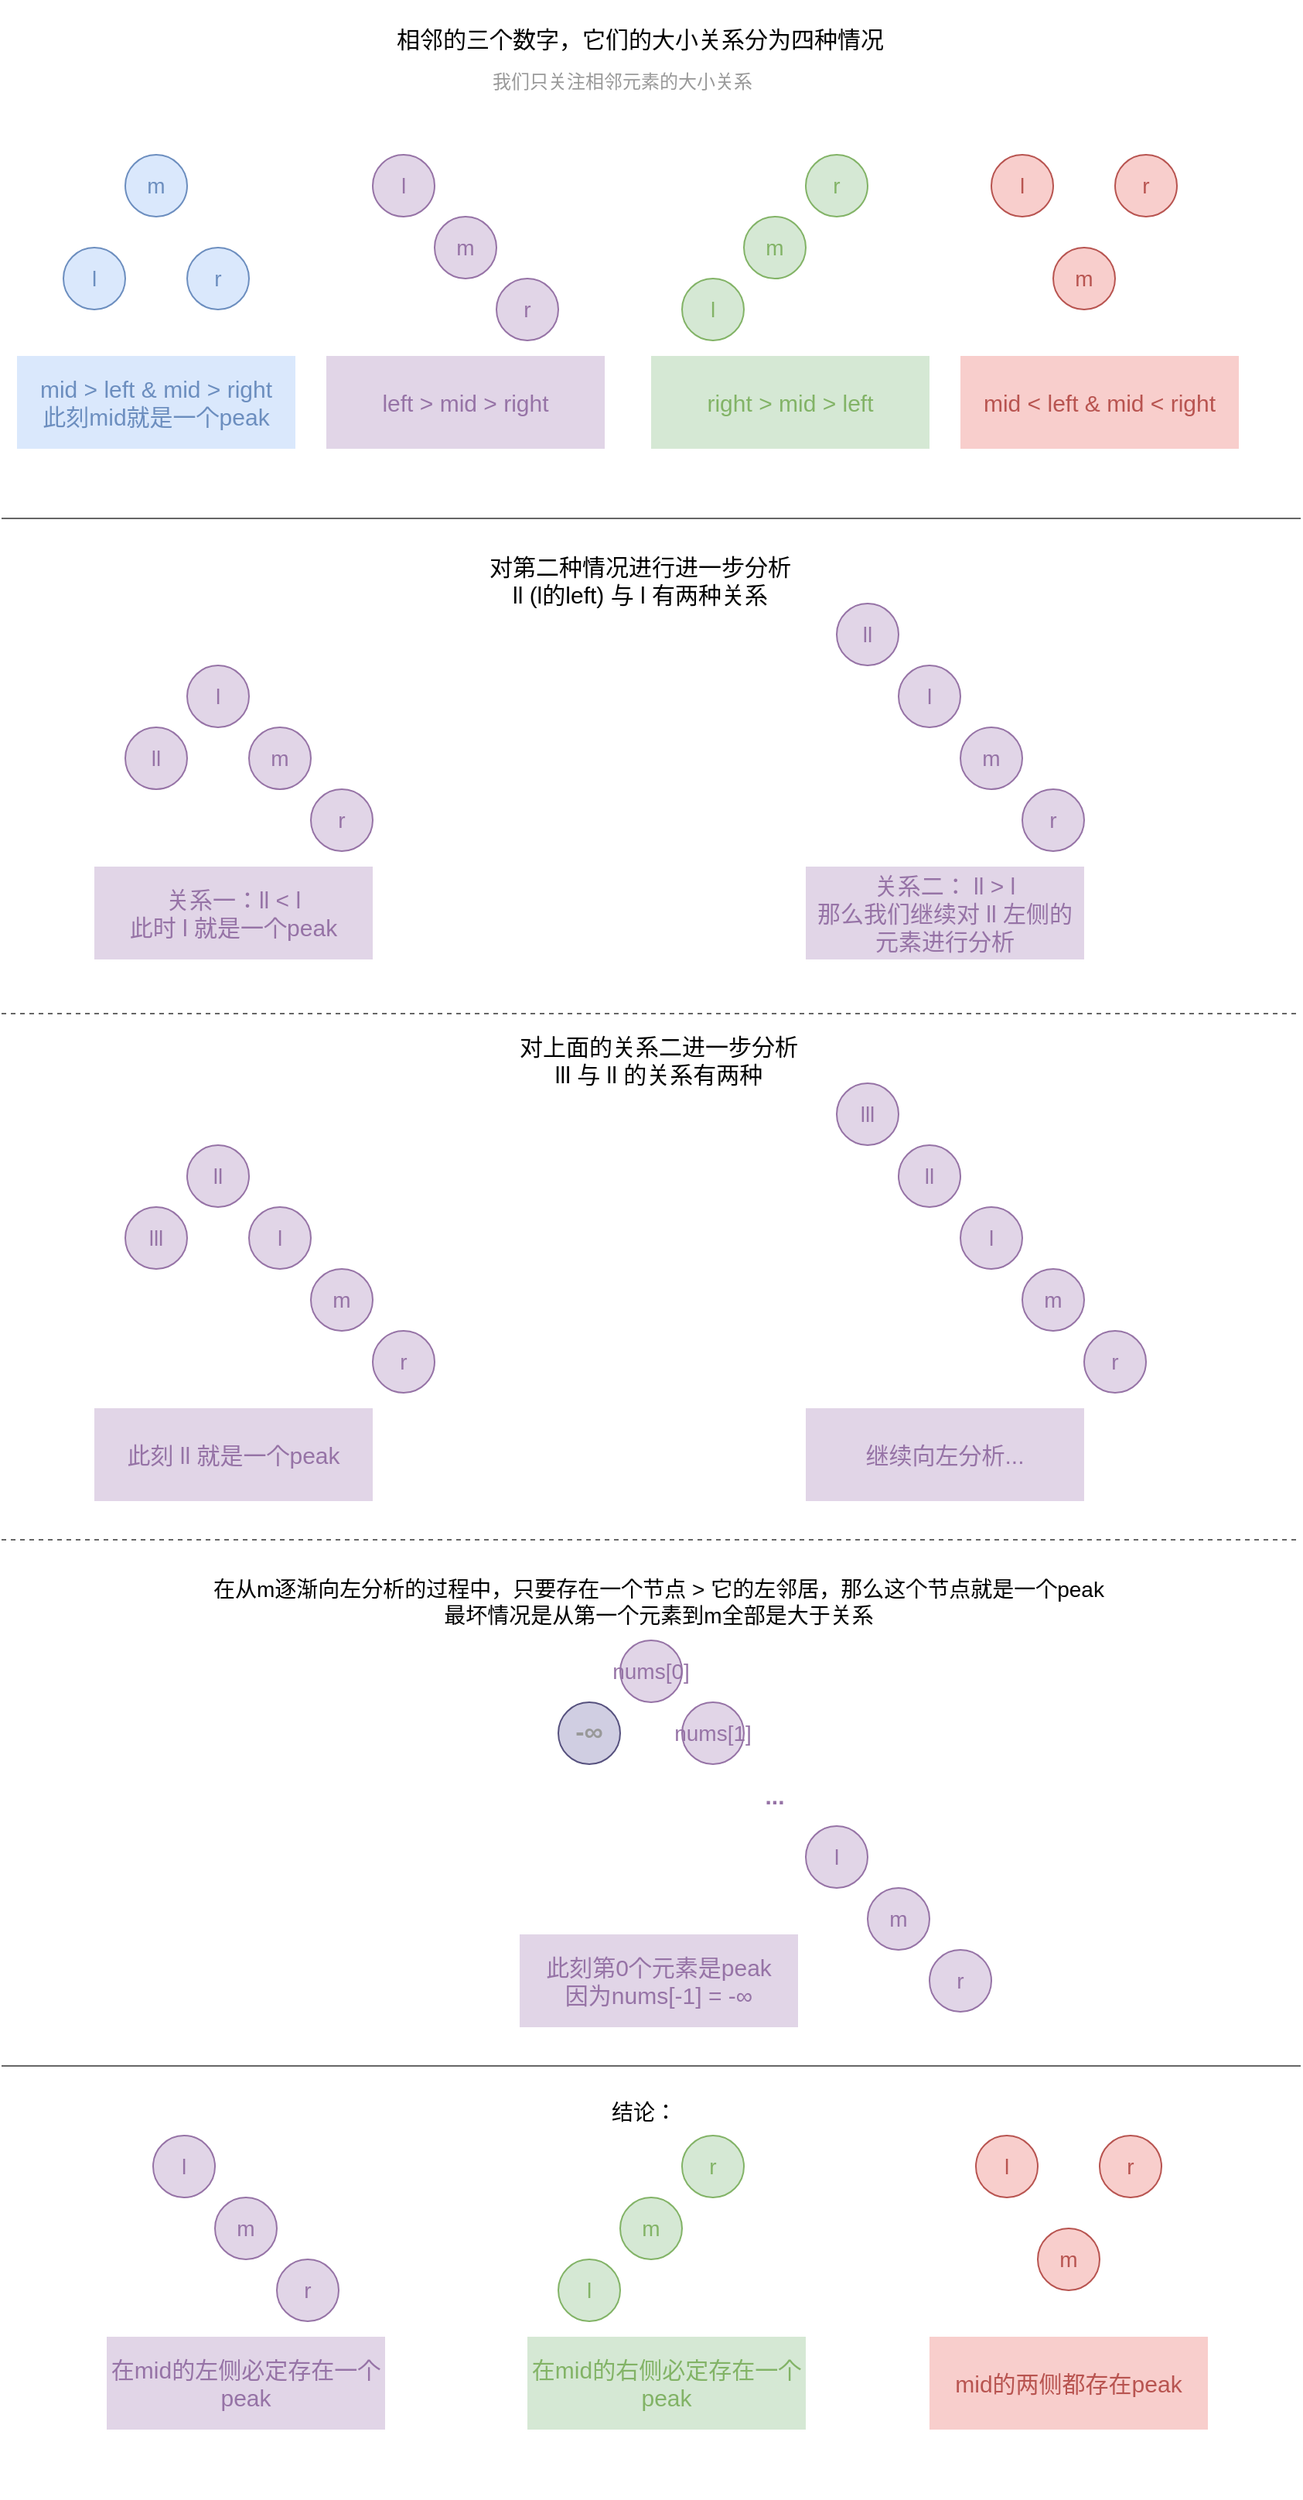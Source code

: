 <mxfile>
    <diagram name="Page-1" id="n2a1vAMLf4t_mCWJdyhl">
        <mxGraphModel dx="1020" dy="585" grid="0" gridSize="10" guides="1" tooltips="1" connect="1" arrows="1" fold="1" page="0" pageScale="1" pageWidth="850" pageHeight="1100" background="#ffffff" math="0" shadow="0">
            <root>
                <mxCell id="0"/>
                <mxCell id="1" parent="0"/>
                <mxCell id="FQvKzr6Gb9Vi9thFy315-1" value="m" style="ellipse;whiteSpace=wrap;html=1;aspect=fixed;fillColor=#dae8fc;strokeColor=#6c8ebf;fontSize=14;fontColor=#6C8EBF;" parent="1" vertex="1">
                    <mxGeometry x="80" y="120" width="40" height="40" as="geometry"/>
                </mxCell>
                <mxCell id="FQvKzr6Gb9Vi9thFy315-3" value="l" style="ellipse;whiteSpace=wrap;html=1;aspect=fixed;fillColor=#dae8fc;strokeColor=#6c8ebf;fontSize=14;fontColor=#6C8EBF;" parent="1" vertex="1">
                    <mxGeometry x="40" y="180" width="40" height="40" as="geometry"/>
                </mxCell>
                <mxCell id="FQvKzr6Gb9Vi9thFy315-4" value="r" style="ellipse;whiteSpace=wrap;html=1;aspect=fixed;fillColor=#dae8fc;strokeColor=#6c8ebf;fontSize=14;fontColor=#6C8EBF;" parent="1" vertex="1">
                    <mxGeometry x="120" y="180" width="40" height="40" as="geometry"/>
                </mxCell>
                <mxCell id="FQvKzr6Gb9Vi9thFy315-5" value="r" style="ellipse;whiteSpace=wrap;html=1;aspect=fixed;fillColor=#d5e8d4;strokeColor=#82b366;fontSize=14;fontColor=#82B366;" parent="1" vertex="1">
                    <mxGeometry x="520" y="120" width="40" height="40" as="geometry"/>
                </mxCell>
                <mxCell id="FQvKzr6Gb9Vi9thFy315-6" value="m" style="ellipse;whiteSpace=wrap;html=1;aspect=fixed;fillColor=#d5e8d4;strokeColor=#82b366;fontSize=14;fontColor=#82B366;" parent="1" vertex="1">
                    <mxGeometry x="480" y="160" width="40" height="40" as="geometry"/>
                </mxCell>
                <mxCell id="FQvKzr6Gb9Vi9thFy315-7" value="l" style="ellipse;whiteSpace=wrap;html=1;aspect=fixed;fillColor=#d5e8d4;strokeColor=#82b366;fontSize=14;fontColor=#82B366;" parent="1" vertex="1">
                    <mxGeometry x="440" y="200" width="40" height="40" as="geometry"/>
                </mxCell>
                <mxCell id="FQvKzr6Gb9Vi9thFy315-8" value="l" style="ellipse;whiteSpace=wrap;html=1;aspect=fixed;fillColor=#e1d5e7;strokeColor=#9673a6;fontSize=14;fontColor=#9673A6;" parent="1" vertex="1">
                    <mxGeometry x="240" y="120" width="40" height="40" as="geometry"/>
                </mxCell>
                <mxCell id="FQvKzr6Gb9Vi9thFy315-9" value="m" style="ellipse;whiteSpace=wrap;html=1;aspect=fixed;fillColor=#e1d5e7;strokeColor=#9673a6;fontSize=14;fontColor=#9673A6;" parent="1" vertex="1">
                    <mxGeometry x="280" y="160" width="40" height="40" as="geometry"/>
                </mxCell>
                <mxCell id="FQvKzr6Gb9Vi9thFy315-10" value="r" style="ellipse;whiteSpace=wrap;html=1;aspect=fixed;fillColor=#e1d5e7;strokeColor=#9673a6;fontSize=14;fontColor=#9673A6;" parent="1" vertex="1">
                    <mxGeometry x="320" y="200" width="40" height="40" as="geometry"/>
                </mxCell>
                <mxCell id="FQvKzr6Gb9Vi9thFy315-11" value="m" style="ellipse;whiteSpace=wrap;html=1;aspect=fixed;fillColor=#f8cecc;strokeColor=#b85450;fontSize=14;fontColor=#B85450;" parent="1" vertex="1">
                    <mxGeometry x="680" y="180" width="40" height="40" as="geometry"/>
                </mxCell>
                <mxCell id="FQvKzr6Gb9Vi9thFy315-12" value="l" style="ellipse;whiteSpace=wrap;html=1;aspect=fixed;fillColor=#f8cecc;strokeColor=#b85450;fontSize=14;fontColor=#B85450;" parent="1" vertex="1">
                    <mxGeometry x="640" y="120" width="40" height="40" as="geometry"/>
                </mxCell>
                <mxCell id="FQvKzr6Gb9Vi9thFy315-13" value="r" style="ellipse;whiteSpace=wrap;html=1;aspect=fixed;fillColor=#f8cecc;strokeColor=#b85450;fontSize=14;fontColor=#B85450;" parent="1" vertex="1">
                    <mxGeometry x="720" y="120" width="40" height="40" as="geometry"/>
                </mxCell>
                <mxCell id="FQvKzr6Gb9Vi9thFy315-14" value="相邻的三个数字，它们的大小关系分为四种情况" style="text;html=1;align=center;verticalAlign=middle;whiteSpace=wrap;rounded=0;fontSize=15;" parent="1" vertex="1">
                    <mxGeometry x="248" y="20" width="330" height="50" as="geometry"/>
                </mxCell>
                <mxCell id="FQvKzr6Gb9Vi9thFy315-15" value="mid &amp;gt; left &amp;amp;&amp;nbsp;&lt;span style=&quot;background-color: initial;&quot;&gt;mid &amp;gt; right&lt;/span&gt;&lt;div&gt;&lt;div style=&quot;font-size: 15px;&quot;&gt;此刻mid就是一个peak&lt;/div&gt;&lt;/div&gt;" style="text;html=1;align=center;verticalAlign=middle;whiteSpace=wrap;rounded=0;fontSize=15;fillColor=#dae8fc;strokeColor=none;fontColor=#6C8EBF;spacingTop=0;" parent="1" vertex="1">
                    <mxGeometry x="10" y="250" width="180" height="60" as="geometry"/>
                </mxCell>
                <mxCell id="FQvKzr6Gb9Vi9thFy315-16" value="left &amp;gt; mid &amp;gt; right" style="text;html=1;align=center;verticalAlign=middle;whiteSpace=wrap;rounded=0;fontSize=15;fillColor=#e1d5e7;strokeColor=none;spacingTop=0;fontColor=#9673A6;" parent="1" vertex="1">
                    <mxGeometry x="210" y="250" width="180" height="60" as="geometry"/>
                </mxCell>
                <mxCell id="FQvKzr6Gb9Vi9thFy315-17" value="right &amp;gt; mid &amp;gt; left" style="text;html=1;align=center;verticalAlign=middle;whiteSpace=wrap;rounded=0;fontSize=15;fillColor=#d5e8d4;strokeColor=none;spacingTop=0;fontColor=#82B366;" parent="1" vertex="1">
                    <mxGeometry x="420" y="250" width="180" height="60" as="geometry"/>
                </mxCell>
                <mxCell id="FQvKzr6Gb9Vi9thFy315-18" value="mid &amp;lt; left &amp;amp; mid &amp;lt; right" style="text;html=1;align=center;verticalAlign=middle;whiteSpace=wrap;rounded=0;fontSize=15;fillColor=#f8cecc;strokeColor=none;spacingTop=0;fontColor=#B85450;" parent="1" vertex="1">
                    <mxGeometry x="620" y="250" width="180" height="60" as="geometry"/>
                </mxCell>
                <mxCell id="FQvKzr6Gb9Vi9thFy315-19" value="" style="line;strokeWidth=1;html=1;perimeter=backbonePerimeter;points=[];outlineConnect=0;fillColor=#f5f5f5;fontColor=#333333;strokeColor=#666666;" parent="1" vertex="1">
                    <mxGeometry y="350" width="840" height="10" as="geometry"/>
                </mxCell>
                <mxCell id="FQvKzr6Gb9Vi9thFy315-20" value="对第二种情况进行进一步分析&lt;div&gt;ll (l的left) 与 l 有两种关系&lt;/div&gt;" style="text;html=1;align=center;verticalAlign=middle;whiteSpace=wrap;rounded=0;fontSize=15;" parent="1" vertex="1">
                    <mxGeometry x="248" y="370" width="330" height="50" as="geometry"/>
                </mxCell>
                <mxCell id="FQvKzr6Gb9Vi9thFy315-24" value="l" style="ellipse;whiteSpace=wrap;html=1;aspect=fixed;fillColor=#e1d5e7;strokeColor=#9673a6;fontSize=14;fontColor=#9673A6;" parent="1" vertex="1">
                    <mxGeometry x="120" y="450" width="40" height="40" as="geometry"/>
                </mxCell>
                <mxCell id="FQvKzr6Gb9Vi9thFy315-25" value="m" style="ellipse;whiteSpace=wrap;html=1;aspect=fixed;fillColor=#e1d5e7;strokeColor=#9673a6;fontSize=14;fontColor=#9673A6;" parent="1" vertex="1">
                    <mxGeometry x="160" y="490" width="40" height="40" as="geometry"/>
                </mxCell>
                <mxCell id="FQvKzr6Gb9Vi9thFy315-26" value="r" style="ellipse;whiteSpace=wrap;html=1;aspect=fixed;fillColor=#e1d5e7;strokeColor=#9673a6;fontSize=14;fontColor=#9673A6;" parent="1" vertex="1">
                    <mxGeometry x="200" y="530" width="40" height="40" as="geometry"/>
                </mxCell>
                <mxCell id="FQvKzr6Gb9Vi9thFy315-27" value="ll" style="ellipse;whiteSpace=wrap;html=1;aspect=fixed;fillColor=#e1d5e7;strokeColor=#9673a6;fontSize=14;fontColor=#9673A6;" parent="1" vertex="1">
                    <mxGeometry x="80" y="490" width="40" height="40" as="geometry"/>
                </mxCell>
                <mxCell id="FQvKzr6Gb9Vi9thFy315-29" value="关系一：ll &amp;lt; l&lt;div&gt;此时 l 就是一个peak&lt;/div&gt;" style="text;html=1;align=center;verticalAlign=middle;whiteSpace=wrap;rounded=0;fontSize=15;fillColor=#e1d5e7;strokeColor=none;spacingTop=0;fontColor=#9673A6;" parent="1" vertex="1">
                    <mxGeometry x="60" y="580" width="180" height="60" as="geometry"/>
                </mxCell>
                <mxCell id="FQvKzr6Gb9Vi9thFy315-36" value="l" style="ellipse;whiteSpace=wrap;html=1;aspect=fixed;fillColor=#e1d5e7;strokeColor=#9673a6;fontSize=14;fontColor=#9673A6;" parent="1" vertex="1">
                    <mxGeometry x="580" y="450" width="40" height="40" as="geometry"/>
                </mxCell>
                <mxCell id="FQvKzr6Gb9Vi9thFy315-37" value="m" style="ellipse;whiteSpace=wrap;html=1;aspect=fixed;fillColor=#e1d5e7;strokeColor=#9673a6;fontSize=14;fontColor=#9673A6;" parent="1" vertex="1">
                    <mxGeometry x="620" y="490" width="40" height="40" as="geometry"/>
                </mxCell>
                <mxCell id="FQvKzr6Gb9Vi9thFy315-38" value="r" style="ellipse;whiteSpace=wrap;html=1;aspect=fixed;fillColor=#e1d5e7;strokeColor=#9673a6;fontSize=14;fontColor=#9673A6;" parent="1" vertex="1">
                    <mxGeometry x="660" y="530" width="40" height="40" as="geometry"/>
                </mxCell>
                <mxCell id="FQvKzr6Gb9Vi9thFy315-39" value="ll" style="ellipse;whiteSpace=wrap;html=1;aspect=fixed;fillColor=#e1d5e7;strokeColor=#9673a6;fontSize=14;fontColor=#9673A6;" parent="1" vertex="1">
                    <mxGeometry x="540" y="410" width="40" height="40" as="geometry"/>
                </mxCell>
                <mxCell id="FQvKzr6Gb9Vi9thFy315-40" value="关系二： ll &amp;gt; l&lt;div&gt;那么我们继续对 ll 左侧的元素进行分析&lt;/div&gt;" style="text;html=1;align=center;verticalAlign=middle;whiteSpace=wrap;rounded=0;fontSize=15;fillColor=#e1d5e7;strokeColor=none;spacingTop=0;fontColor=#9673A6;" parent="1" vertex="1">
                    <mxGeometry x="520" y="580" width="180" height="60" as="geometry"/>
                </mxCell>
                <mxCell id="FQvKzr6Gb9Vi9thFy315-41" value="" style="line;strokeWidth=1;html=1;perimeter=backbonePerimeter;points=[];outlineConnect=0;fillColor=#f5f5f5;fontColor=#333333;strokeColor=#666666;dashed=1;" parent="1" vertex="1">
                    <mxGeometry y="670" width="840" height="10" as="geometry"/>
                </mxCell>
                <mxCell id="FQvKzr6Gb9Vi9thFy315-42" value="对上面的关系二进一步分析&lt;div&gt;lll 与 ll 的关系有两种&lt;/div&gt;" style="text;html=1;align=center;verticalAlign=middle;whiteSpace=wrap;rounded=0;fontSize=15;" parent="1" vertex="1">
                    <mxGeometry x="260" y="680" width="330" height="50" as="geometry"/>
                </mxCell>
                <mxCell id="FQvKzr6Gb9Vi9thFy315-43" value="l" style="ellipse;whiteSpace=wrap;html=1;aspect=fixed;fillColor=#e1d5e7;strokeColor=#9673a6;fontSize=14;fontColor=#9673A6;" parent="1" vertex="1">
                    <mxGeometry x="160" y="800" width="40" height="40" as="geometry"/>
                </mxCell>
                <mxCell id="FQvKzr6Gb9Vi9thFy315-44" value="m" style="ellipse;whiteSpace=wrap;html=1;aspect=fixed;fillColor=#e1d5e7;strokeColor=#9673a6;fontSize=14;fontColor=#9673A6;" parent="1" vertex="1">
                    <mxGeometry x="200" y="840" width="40" height="40" as="geometry"/>
                </mxCell>
                <mxCell id="FQvKzr6Gb9Vi9thFy315-45" value="r" style="ellipse;whiteSpace=wrap;html=1;aspect=fixed;fillColor=#e1d5e7;strokeColor=#9673a6;fontSize=14;fontColor=#9673A6;" parent="1" vertex="1">
                    <mxGeometry x="240" y="880" width="40" height="40" as="geometry"/>
                </mxCell>
                <mxCell id="FQvKzr6Gb9Vi9thFy315-46" value="ll" style="ellipse;whiteSpace=wrap;html=1;aspect=fixed;fillColor=#e1d5e7;strokeColor=#9673a6;fontSize=14;fontColor=#9673A6;" parent="1" vertex="1">
                    <mxGeometry x="120" y="760" width="40" height="40" as="geometry"/>
                </mxCell>
                <mxCell id="FQvKzr6Gb9Vi9thFy315-47" value="lll" style="ellipse;whiteSpace=wrap;html=1;aspect=fixed;fillColor=#e1d5e7;strokeColor=#9673a6;fontSize=14;fontColor=#9673A6;" parent="1" vertex="1">
                    <mxGeometry x="80" y="800" width="40" height="40" as="geometry"/>
                </mxCell>
                <mxCell id="FQvKzr6Gb9Vi9thFy315-48" value="此刻 ll 就是一个peak" style="text;html=1;align=center;verticalAlign=middle;whiteSpace=wrap;rounded=0;fontSize=15;fillColor=#e1d5e7;strokeColor=none;spacingTop=0;fontColor=#9673A6;" parent="1" vertex="1">
                    <mxGeometry x="60" y="930" width="180" height="60" as="geometry"/>
                </mxCell>
                <mxCell id="FQvKzr6Gb9Vi9thFy315-50" value="l" style="ellipse;whiteSpace=wrap;html=1;aspect=fixed;fillColor=#e1d5e7;strokeColor=#9673a6;fontSize=14;fontColor=#9673A6;" parent="1" vertex="1">
                    <mxGeometry x="620" y="800" width="40" height="40" as="geometry"/>
                </mxCell>
                <mxCell id="FQvKzr6Gb9Vi9thFy315-51" value="m" style="ellipse;whiteSpace=wrap;html=1;aspect=fixed;fillColor=#e1d5e7;strokeColor=#9673a6;fontSize=14;fontColor=#9673A6;" parent="1" vertex="1">
                    <mxGeometry x="660" y="840" width="40" height="40" as="geometry"/>
                </mxCell>
                <mxCell id="FQvKzr6Gb9Vi9thFy315-52" value="r" style="ellipse;whiteSpace=wrap;html=1;aspect=fixed;fillColor=#e1d5e7;strokeColor=#9673a6;fontSize=14;fontColor=#9673A6;" parent="1" vertex="1">
                    <mxGeometry x="700" y="880" width="40" height="40" as="geometry"/>
                </mxCell>
                <mxCell id="FQvKzr6Gb9Vi9thFy315-53" value="ll" style="ellipse;whiteSpace=wrap;html=1;aspect=fixed;fillColor=#e1d5e7;strokeColor=#9673a6;fontSize=14;fontColor=#9673A6;" parent="1" vertex="1">
                    <mxGeometry x="580" y="760" width="40" height="40" as="geometry"/>
                </mxCell>
                <mxCell id="FQvKzr6Gb9Vi9thFy315-54" value="lll" style="ellipse;whiteSpace=wrap;html=1;aspect=fixed;fillColor=#e1d5e7;strokeColor=#9673a6;fontSize=14;fontColor=#9673A6;" parent="1" vertex="1">
                    <mxGeometry x="540" y="720" width="40" height="40" as="geometry"/>
                </mxCell>
                <mxCell id="FQvKzr6Gb9Vi9thFy315-55" value="在从m逐渐向左分析的过程中，只要存在一个节点 &amp;gt; 它的左邻居，那么这个节点就是一个peak&lt;div&gt;最坏情况是从第一个元素到m全部是大于关系&lt;/div&gt;" style="text;html=1;align=center;verticalAlign=middle;whiteSpace=wrap;rounded=0;fontSize=14;" parent="1" vertex="1">
                    <mxGeometry x="60" y="1030" width="730" height="50" as="geometry"/>
                </mxCell>
                <mxCell id="FQvKzr6Gb9Vi9thFy315-56" value="继续向左分析..." style="text;html=1;align=center;verticalAlign=middle;whiteSpace=wrap;rounded=0;fontSize=15;fillColor=#e1d5e7;strokeColor=none;spacingTop=0;fontColor=#9673A6;" parent="1" vertex="1">
                    <mxGeometry x="520" y="930" width="180" height="60" as="geometry"/>
                </mxCell>
                <mxCell id="FQvKzr6Gb9Vi9thFy315-57" value="" style="line;strokeWidth=1;html=1;perimeter=backbonePerimeter;points=[];outlineConnect=0;fillColor=#f5f5f5;fontColor=#333333;strokeColor=#666666;dashed=1;" parent="1" vertex="1">
                    <mxGeometry y="1010" width="840" height="10" as="geometry"/>
                </mxCell>
                <mxCell id="FQvKzr6Gb9Vi9thFy315-58" value="l" style="ellipse;whiteSpace=wrap;html=1;aspect=fixed;fillColor=#e1d5e7;strokeColor=#9673a6;fontSize=14;fontColor=#9673A6;" parent="1" vertex="1">
                    <mxGeometry x="520" y="1200" width="40" height="40" as="geometry"/>
                </mxCell>
                <mxCell id="FQvKzr6Gb9Vi9thFy315-59" value="m" style="ellipse;whiteSpace=wrap;html=1;aspect=fixed;fillColor=#e1d5e7;strokeColor=#9673a6;fontSize=14;fontColor=#9673A6;" parent="1" vertex="1">
                    <mxGeometry x="560" y="1240" width="40" height="40" as="geometry"/>
                </mxCell>
                <mxCell id="FQvKzr6Gb9Vi9thFy315-60" value="r" style="ellipse;whiteSpace=wrap;html=1;aspect=fixed;fillColor=#e1d5e7;strokeColor=#9673a6;fontSize=14;fontColor=#9673A6;" parent="1" vertex="1">
                    <mxGeometry x="600" y="1280" width="40" height="40" as="geometry"/>
                </mxCell>
                <mxCell id="FQvKzr6Gb9Vi9thFy315-61" value="nums[1]" style="ellipse;whiteSpace=wrap;html=1;aspect=fixed;fillColor=#e1d5e7;strokeColor=#9673a6;fontSize=14;fontColor=#9673A6;" parent="1" vertex="1">
                    <mxGeometry x="440" y="1120" width="40" height="40" as="geometry"/>
                </mxCell>
                <mxCell id="FQvKzr6Gb9Vi9thFy315-62" value="nums[0]" style="ellipse;whiteSpace=wrap;html=1;aspect=fixed;fillColor=#e1d5e7;strokeColor=#9673a6;fontSize=14;fontColor=#9673A6;" parent="1" vertex="1">
                    <mxGeometry x="400" y="1080" width="40" height="40" as="geometry"/>
                </mxCell>
                <mxCell id="FQvKzr6Gb9Vi9thFy315-64" value="..." style="whiteSpace=wrap;html=1;aspect=fixed;fillColor=none;strokeColor=none;fontColor=#9673A6;fontStyle=1;fontSize=15;" parent="1" vertex="1">
                    <mxGeometry x="480" y="1160" width="40" height="40" as="geometry"/>
                </mxCell>
                <mxCell id="FQvKzr6Gb9Vi9thFy315-65" value="-∞" style="ellipse;whiteSpace=wrap;html=1;aspect=fixed;fillColor=#d0cee2;strokeColor=#56517e;fontSize=17;fontStyle=1;fontColor=#999999;" parent="1" vertex="1">
                    <mxGeometry x="360" y="1120" width="40" height="40" as="geometry"/>
                </mxCell>
                <mxCell id="FQvKzr6Gb9Vi9thFy315-66" value="此刻第0个元素是peak&lt;div&gt;因为nums[-1] = -∞&lt;/div&gt;" style="text;html=1;align=center;verticalAlign=middle;whiteSpace=wrap;rounded=0;fontSize=15;fillColor=#e1d5e7;strokeColor=none;spacingTop=0;fontColor=#9673A6;" parent="1" vertex="1">
                    <mxGeometry x="335" y="1270" width="180" height="60" as="geometry"/>
                </mxCell>
                <mxCell id="FQvKzr6Gb9Vi9thFy315-67" value="" style="line;strokeWidth=1;html=1;perimeter=backbonePerimeter;points=[];outlineConnect=0;fillColor=#f5f5f5;fontColor=#333333;strokeColor=#666666;" parent="1" vertex="1">
                    <mxGeometry y="1350" width="840" height="10" as="geometry"/>
                </mxCell>
                <mxCell id="FQvKzr6Gb9Vi9thFy315-68" value="结论：" style="text;html=1;align=center;verticalAlign=middle;resizable=0;points=[];autosize=1;strokeColor=none;fillColor=none;fontSize=14;" parent="1" vertex="1">
                    <mxGeometry x="380" y="1370" width="70" height="30" as="geometry"/>
                </mxCell>
                <mxCell id="FQvKzr6Gb9Vi9thFy315-70" value="l" style="ellipse;whiteSpace=wrap;html=1;aspect=fixed;fillColor=#e1d5e7;strokeColor=#9673a6;fontSize=14;fontColor=#9673A6;" parent="1" vertex="1">
                    <mxGeometry x="98" y="1400" width="40" height="40" as="geometry"/>
                </mxCell>
                <mxCell id="FQvKzr6Gb9Vi9thFy315-71" value="m" style="ellipse;whiteSpace=wrap;html=1;aspect=fixed;fillColor=#e1d5e7;strokeColor=#9673a6;fontSize=14;fontColor=#9673A6;" parent="1" vertex="1">
                    <mxGeometry x="138" y="1440" width="40" height="40" as="geometry"/>
                </mxCell>
                <mxCell id="FQvKzr6Gb9Vi9thFy315-72" value="r" style="ellipse;whiteSpace=wrap;html=1;aspect=fixed;fillColor=#e1d5e7;strokeColor=#9673a6;fontSize=14;fontColor=#9673A6;" parent="1" vertex="1">
                    <mxGeometry x="178" y="1480" width="40" height="40" as="geometry"/>
                </mxCell>
                <mxCell id="FQvKzr6Gb9Vi9thFy315-73" value="&lt;div&gt;&lt;span style=&quot;background-color: initial;&quot;&gt;在mid的左侧必定存在一个peak&lt;/span&gt;&lt;br&gt;&lt;/div&gt;" style="text;html=1;align=center;verticalAlign=middle;whiteSpace=wrap;rounded=0;fontSize=15;fillColor=#e1d5e7;strokeColor=none;spacingTop=0;fontColor=#9673A6;" parent="1" vertex="1">
                    <mxGeometry x="68" y="1530" width="180" height="60" as="geometry"/>
                </mxCell>
                <mxCell id="FQvKzr6Gb9Vi9thFy315-74" value="r" style="ellipse;whiteSpace=wrap;html=1;aspect=fixed;fillColor=#d5e8d4;strokeColor=#82b366;fontSize=14;fontColor=#82B366;" parent="1" vertex="1">
                    <mxGeometry x="440" y="1400" width="40" height="40" as="geometry"/>
                </mxCell>
                <mxCell id="FQvKzr6Gb9Vi9thFy315-75" value="m" style="ellipse;whiteSpace=wrap;html=1;aspect=fixed;fillColor=#d5e8d4;strokeColor=#82b366;fontSize=14;fontColor=#82B366;" parent="1" vertex="1">
                    <mxGeometry x="400" y="1440" width="40" height="40" as="geometry"/>
                </mxCell>
                <mxCell id="FQvKzr6Gb9Vi9thFy315-76" value="l" style="ellipse;whiteSpace=wrap;html=1;aspect=fixed;fillColor=#d5e8d4;strokeColor=#82b366;fontSize=14;fontColor=#82B366;" parent="1" vertex="1">
                    <mxGeometry x="360" y="1480" width="40" height="40" as="geometry"/>
                </mxCell>
                <mxCell id="FQvKzr6Gb9Vi9thFy315-77" value="在mid的右侧必定存在一个peak" style="text;html=1;align=center;verticalAlign=middle;whiteSpace=wrap;rounded=0;fontSize=15;fillColor=#d5e8d4;strokeColor=none;spacingTop=0;fontColor=#82B366;" parent="1" vertex="1">
                    <mxGeometry x="340" y="1530" width="180" height="60" as="geometry"/>
                </mxCell>
                <mxCell id="FQvKzr6Gb9Vi9thFy315-78" value="m" style="ellipse;whiteSpace=wrap;html=1;aspect=fixed;fillColor=#f8cecc;strokeColor=#b85450;fontSize=14;fontColor=#B85450;" parent="1" vertex="1">
                    <mxGeometry x="670" y="1460" width="40" height="40" as="geometry"/>
                </mxCell>
                <mxCell id="FQvKzr6Gb9Vi9thFy315-79" value="l" style="ellipse;whiteSpace=wrap;html=1;aspect=fixed;fillColor=#f8cecc;strokeColor=#b85450;fontSize=14;fontColor=#B85450;" parent="1" vertex="1">
                    <mxGeometry x="630" y="1400" width="40" height="40" as="geometry"/>
                </mxCell>
                <mxCell id="FQvKzr6Gb9Vi9thFy315-80" value="r" style="ellipse;whiteSpace=wrap;html=1;aspect=fixed;fillColor=#f8cecc;strokeColor=#b85450;fontSize=14;fontColor=#B85450;" parent="1" vertex="1">
                    <mxGeometry x="710" y="1400" width="40" height="40" as="geometry"/>
                </mxCell>
                <mxCell id="FQvKzr6Gb9Vi9thFy315-81" value="mid的两侧都存在peak" style="text;html=1;align=center;verticalAlign=middle;whiteSpace=wrap;rounded=0;fontSize=15;fillColor=#f8cecc;strokeColor=none;spacingTop=0;fontColor=#B85450;" parent="1" vertex="1">
                    <mxGeometry x="600" y="1530" width="180" height="60" as="geometry"/>
                </mxCell>
                <mxCell id="FQvKzr6Gb9Vi9thFy315-82" value="我们只关注相邻元素的大小关系" style="text;html=1;align=center;verticalAlign=middle;whiteSpace=wrap;rounded=0;fontColor=#999999;" parent="1" vertex="1">
                    <mxGeometry x="213" y="58" width="377" height="30" as="geometry"/>
                </mxCell>
                <mxCell id="2" value="" style="line;strokeWidth=1;html=1;perimeter=backbonePerimeter;points=[];outlineConnect=0;fillColor=#f5f5f5;fontColor=#333333;strokeColor=#FFFFFF;dashed=1;" vertex="1" parent="1">
                    <mxGeometry y="1624" width="840" height="10" as="geometry"/>
                </mxCell>
            </root>
        </mxGraphModel>
    </diagram>
</mxfile>